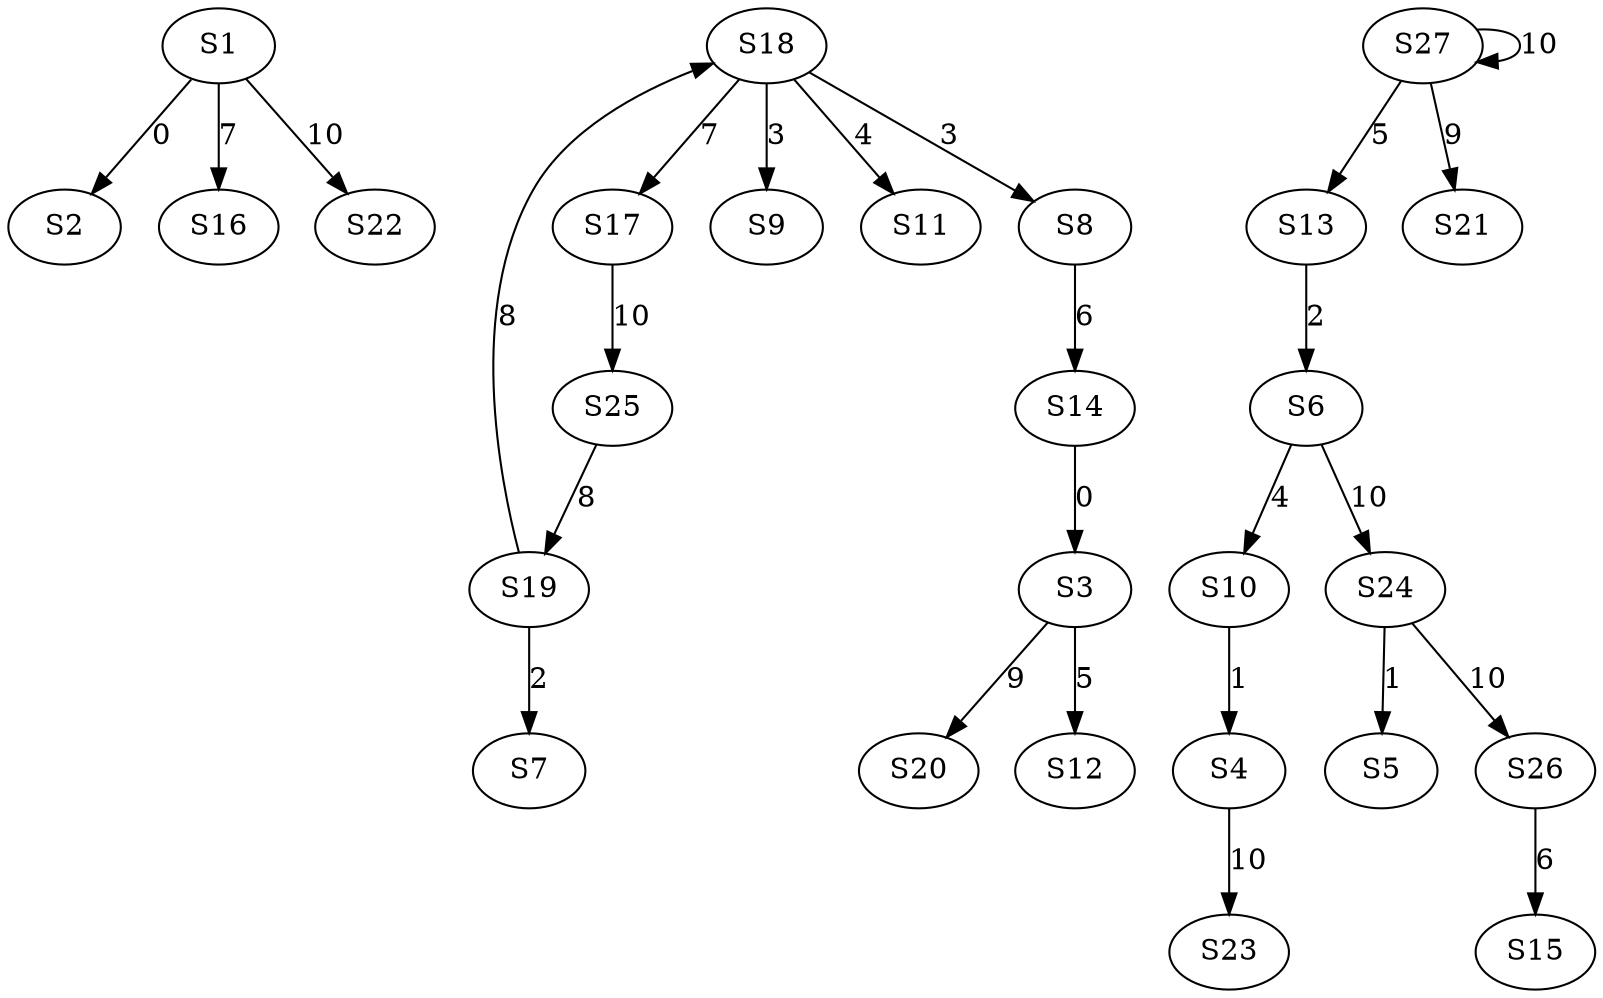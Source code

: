 strict digraph {
	S1 -> S2 [ label = 0 ];
	S14 -> S3 [ label = 0 ];
	S10 -> S4 [ label = 1 ];
	S24 -> S5 [ label = 1 ];
	S13 -> S6 [ label = 2 ];
	S19 -> S7 [ label = 2 ];
	S18 -> S8 [ label = 3 ];
	S18 -> S9 [ label = 3 ];
	S6 -> S10 [ label = 4 ];
	S18 -> S11 [ label = 4 ];
	S3 -> S12 [ label = 5 ];
	S27 -> S13 [ label = 5 ];
	S8 -> S14 [ label = 6 ];
	S26 -> S15 [ label = 6 ];
	S1 -> S16 [ label = 7 ];
	S18 -> S17 [ label = 7 ];
	S19 -> S18 [ label = 8 ];
	S25 -> S19 [ label = 8 ];
	S3 -> S20 [ label = 9 ];
	S27 -> S21 [ label = 9 ];
	S1 -> S22 [ label = 10 ];
	S4 -> S23 [ label = 10 ];
	S6 -> S24 [ label = 10 ];
	S17 -> S25 [ label = 10 ];
	S24 -> S26 [ label = 10 ];
	S27 -> S27 [ label = 10 ];
}